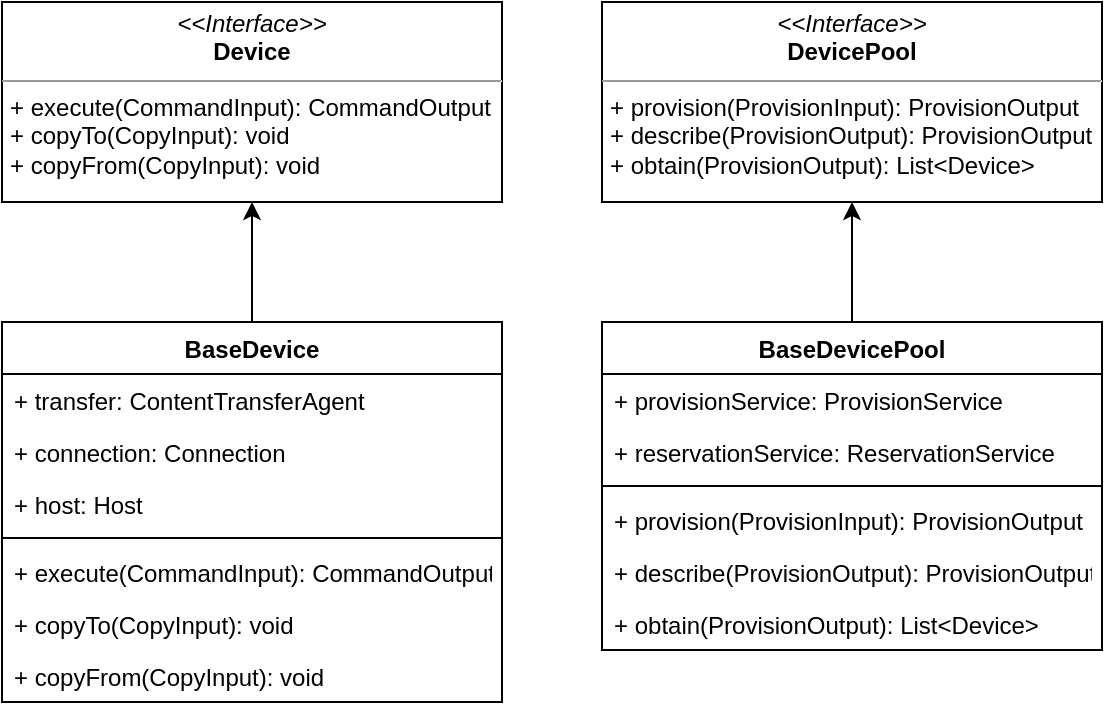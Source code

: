 <mxfile version="16.6.1" type="github" pages="3">
  <diagram id="UcC_YJDdp9o11cx5T-76" name="EntryPoint">
    <mxGraphModel dx="620" dy="577" grid="1" gridSize="10" guides="1" tooltips="1" connect="1" arrows="1" fold="1" page="1" pageScale="1" pageWidth="850" pageHeight="1100" math="0" shadow="0">
      <root>
        <mxCell id="0" />
        <mxCell id="1" parent="0" />
        <mxCell id="rrhjoo96-JsGWzlNcdTE-4" value="&lt;p style=&quot;margin: 0px ; margin-top: 4px ; text-align: center&quot;&gt;&lt;i&gt;&amp;lt;&amp;lt;Interface&amp;gt;&amp;gt;&lt;/i&gt;&lt;br&gt;&lt;b&gt;Device&lt;/b&gt;&lt;/p&gt;&lt;hr size=&quot;1&quot;&gt;&lt;p style=&quot;margin: 0px ; margin-left: 4px&quot;&gt;+ execute(CommandInput): CommandOutput&lt;br&gt;+ copyTo(CopyInput): void&lt;/p&gt;&lt;p style=&quot;margin: 0px ; margin-left: 4px&quot;&gt;+ copyFrom(CopyInput): void&lt;/p&gt;" style="verticalAlign=top;align=left;overflow=fill;fontSize=12;fontFamily=Helvetica;html=1;" vertex="1" parent="1">
          <mxGeometry x="20" y="70" width="250" height="100" as="geometry" />
        </mxCell>
        <mxCell id="rrhjoo96-JsGWzlNcdTE-5" value="&lt;p style=&quot;margin: 0px ; margin-top: 4px ; text-align: center&quot;&gt;&lt;i&gt;&amp;lt;&amp;lt;Interface&amp;gt;&amp;gt;&lt;/i&gt;&lt;br&gt;&lt;b&gt;DevicePool&lt;/b&gt;&lt;/p&gt;&lt;hr size=&quot;1&quot;&gt;&lt;p style=&quot;margin: 0px ; margin-left: 4px&quot;&gt;+ provision(ProvisionInput): ProvisionOutput&lt;br&gt;+ describe(ProvisionOutput): ProvisionOutput&lt;/p&gt;&lt;p style=&quot;margin: 0px ; margin-left: 4px&quot;&gt;+ obtain(ProvisionOutput): List&amp;lt;Device&amp;gt;&lt;/p&gt;" style="verticalAlign=top;align=left;overflow=fill;fontSize=12;fontFamily=Helvetica;html=1;" vertex="1" parent="1">
          <mxGeometry x="320" y="70" width="250" height="100" as="geometry" />
        </mxCell>
        <mxCell id="rrhjoo96-JsGWzlNcdTE-14" style="edgeStyle=orthogonalEdgeStyle;rounded=0;orthogonalLoop=1;jettySize=auto;html=1;entryX=0.5;entryY=1;entryDx=0;entryDy=0;" edge="1" parent="1" source="rrhjoo96-JsGWzlNcdTE-6" target="rrhjoo96-JsGWzlNcdTE-4">
          <mxGeometry relative="1" as="geometry" />
        </mxCell>
        <mxCell id="rrhjoo96-JsGWzlNcdTE-6" value="BaseDevice" style="swimlane;fontStyle=1;align=center;verticalAlign=top;childLayout=stackLayout;horizontal=1;startSize=26;horizontalStack=0;resizeParent=1;resizeParentMax=0;resizeLast=0;collapsible=1;marginBottom=0;" vertex="1" parent="1">
          <mxGeometry x="20" y="230" width="250" height="190" as="geometry" />
        </mxCell>
        <mxCell id="rrhjoo96-JsGWzlNcdTE-7" value="+ transfer: ContentTransferAgent" style="text;strokeColor=none;fillColor=none;align=left;verticalAlign=top;spacingLeft=4;spacingRight=4;overflow=hidden;rotatable=0;points=[[0,0.5],[1,0.5]];portConstraint=eastwest;" vertex="1" parent="rrhjoo96-JsGWzlNcdTE-6">
          <mxGeometry y="26" width="250" height="26" as="geometry" />
        </mxCell>
        <mxCell id="rrhjoo96-JsGWzlNcdTE-12" value="+ connection: Connection" style="text;strokeColor=none;fillColor=none;align=left;verticalAlign=top;spacingLeft=4;spacingRight=4;overflow=hidden;rotatable=0;points=[[0,0.5],[1,0.5]];portConstraint=eastwest;" vertex="1" parent="rrhjoo96-JsGWzlNcdTE-6">
          <mxGeometry y="52" width="250" height="26" as="geometry" />
        </mxCell>
        <mxCell id="rrhjoo96-JsGWzlNcdTE-13" value="+ host: Host" style="text;strokeColor=none;fillColor=none;align=left;verticalAlign=top;spacingLeft=4;spacingRight=4;overflow=hidden;rotatable=0;points=[[0,0.5],[1,0.5]];portConstraint=eastwest;" vertex="1" parent="rrhjoo96-JsGWzlNcdTE-6">
          <mxGeometry y="78" width="250" height="26" as="geometry" />
        </mxCell>
        <mxCell id="rrhjoo96-JsGWzlNcdTE-8" value="" style="line;strokeWidth=1;fillColor=none;align=left;verticalAlign=middle;spacingTop=-1;spacingLeft=3;spacingRight=3;rotatable=0;labelPosition=right;points=[];portConstraint=eastwest;" vertex="1" parent="rrhjoo96-JsGWzlNcdTE-6">
          <mxGeometry y="104" width="250" height="8" as="geometry" />
        </mxCell>
        <mxCell id="rrhjoo96-JsGWzlNcdTE-9" value="+ execute(CommandInput): CommandOutput" style="text;strokeColor=none;fillColor=none;align=left;verticalAlign=top;spacingLeft=4;spacingRight=4;overflow=hidden;rotatable=0;points=[[0,0.5],[1,0.5]];portConstraint=eastwest;" vertex="1" parent="rrhjoo96-JsGWzlNcdTE-6">
          <mxGeometry y="112" width="250" height="26" as="geometry" />
        </mxCell>
        <mxCell id="rrhjoo96-JsGWzlNcdTE-20" value="+ copyTo(CopyInput): void" style="text;strokeColor=none;fillColor=none;align=left;verticalAlign=top;spacingLeft=4;spacingRight=4;overflow=hidden;rotatable=0;points=[[0,0.5],[1,0.5]];portConstraint=eastwest;" vertex="1" parent="rrhjoo96-JsGWzlNcdTE-6">
          <mxGeometry y="138" width="250" height="26" as="geometry" />
        </mxCell>
        <mxCell id="rrhjoo96-JsGWzlNcdTE-21" value="+ copyFrom(CopyInput): void" style="text;strokeColor=none;fillColor=none;align=left;verticalAlign=top;spacingLeft=4;spacingRight=4;overflow=hidden;rotatable=0;points=[[0,0.5],[1,0.5]];portConstraint=eastwest;" vertex="1" parent="rrhjoo96-JsGWzlNcdTE-6">
          <mxGeometry y="164" width="250" height="26" as="geometry" />
        </mxCell>
        <mxCell id="rrhjoo96-JsGWzlNcdTE-19" style="edgeStyle=orthogonalEdgeStyle;rounded=0;orthogonalLoop=1;jettySize=auto;html=1;entryX=0.5;entryY=1;entryDx=0;entryDy=0;" edge="1" parent="1" source="rrhjoo96-JsGWzlNcdTE-15" target="rrhjoo96-JsGWzlNcdTE-5">
          <mxGeometry relative="1" as="geometry" />
        </mxCell>
        <mxCell id="rrhjoo96-JsGWzlNcdTE-15" value="BaseDevicePool" style="swimlane;fontStyle=1;align=center;verticalAlign=top;childLayout=stackLayout;horizontal=1;startSize=26;horizontalStack=0;resizeParent=1;resizeParentMax=0;resizeLast=0;collapsible=1;marginBottom=0;" vertex="1" parent="1">
          <mxGeometry x="320" y="230" width="250" height="164" as="geometry" />
        </mxCell>
        <mxCell id="rrhjoo96-JsGWzlNcdTE-16" value="+ provisionService: ProvisionService" style="text;strokeColor=none;fillColor=none;align=left;verticalAlign=top;spacingLeft=4;spacingRight=4;overflow=hidden;rotatable=0;points=[[0,0.5],[1,0.5]];portConstraint=eastwest;" vertex="1" parent="rrhjoo96-JsGWzlNcdTE-15">
          <mxGeometry y="26" width="250" height="26" as="geometry" />
        </mxCell>
        <mxCell id="rrhjoo96-JsGWzlNcdTE-22" value="+ reservationService: ReservationService" style="text;strokeColor=none;fillColor=none;align=left;verticalAlign=top;spacingLeft=4;spacingRight=4;overflow=hidden;rotatable=0;points=[[0,0.5],[1,0.5]];portConstraint=eastwest;" vertex="1" parent="rrhjoo96-JsGWzlNcdTE-15">
          <mxGeometry y="52" width="250" height="26" as="geometry" />
        </mxCell>
        <mxCell id="rrhjoo96-JsGWzlNcdTE-17" value="" style="line;strokeWidth=1;fillColor=none;align=left;verticalAlign=middle;spacingTop=-1;spacingLeft=3;spacingRight=3;rotatable=0;labelPosition=right;points=[];portConstraint=eastwest;" vertex="1" parent="rrhjoo96-JsGWzlNcdTE-15">
          <mxGeometry y="78" width="250" height="8" as="geometry" />
        </mxCell>
        <mxCell id="rrhjoo96-JsGWzlNcdTE-18" value="+ provision(ProvisionInput): ProvisionOutput" style="text;strokeColor=none;fillColor=none;align=left;verticalAlign=top;spacingLeft=4;spacingRight=4;overflow=hidden;rotatable=0;points=[[0,0.5],[1,0.5]];portConstraint=eastwest;" vertex="1" parent="rrhjoo96-JsGWzlNcdTE-15">
          <mxGeometry y="86" width="250" height="26" as="geometry" />
        </mxCell>
        <mxCell id="rrhjoo96-JsGWzlNcdTE-24" value="+ describe(ProvisionOutput): ProvisionOutput" style="text;strokeColor=none;fillColor=none;align=left;verticalAlign=top;spacingLeft=4;spacingRight=4;overflow=hidden;rotatable=0;points=[[0,0.5],[1,0.5]];portConstraint=eastwest;" vertex="1" parent="rrhjoo96-JsGWzlNcdTE-15">
          <mxGeometry y="112" width="250" height="26" as="geometry" />
        </mxCell>
        <mxCell id="rrhjoo96-JsGWzlNcdTE-25" value="+ obtain(ProvisionOutput): List&lt;Device&gt;" style="text;strokeColor=none;fillColor=none;align=left;verticalAlign=top;spacingLeft=4;spacingRight=4;overflow=hidden;rotatable=0;points=[[0,0.5],[1,0.5]];portConstraint=eastwest;" vertex="1" parent="rrhjoo96-JsGWzlNcdTE-15">
          <mxGeometry y="138" width="250" height="26" as="geometry" />
        </mxCell>
      </root>
    </mxGraphModel>
  </diagram>
  <diagram id="XIbqWh88gPDo00hd2sZA" name="DataPlane">
    <mxGraphModel dx="620" dy="577" grid="1" gridSize="10" guides="1" tooltips="1" connect="1" arrows="1" fold="1" page="1" pageScale="1" pageWidth="850" pageHeight="1100" math="0" shadow="0">
      <root>
        <mxCell id="dPD1ks4sMjKeDszne8tQ-0" />
        <mxCell id="dPD1ks4sMjKeDszne8tQ-1" parent="dPD1ks4sMjKeDszne8tQ-0" />
        <mxCell id="dPD1ks4sMjKeDszne8tQ-2" value="&lt;p style=&quot;margin: 0px ; margin-top: 4px ; text-align: center&quot;&gt;&lt;i&gt;&amp;lt;&amp;lt;Interface&amp;gt;&amp;gt;&lt;/i&gt;&lt;br&gt;&lt;b&gt;Connection&lt;/b&gt;&lt;/p&gt;&lt;hr size=&quot;1&quot;&gt;&lt;p style=&quot;margin: 0px ; margin-left: 4px&quot;&gt;+ execute(CommandInput): CommandOutput&lt;/p&gt;" style="verticalAlign=top;align=left;overflow=fill;fontSize=12;fontFamily=Helvetica;html=1;" vertex="1" parent="dPD1ks4sMjKeDszne8tQ-1">
          <mxGeometry x="58" y="40" width="250" height="80" as="geometry" />
        </mxCell>
        <mxCell id="sEzRVJNkrvIGKIQxohNq-48" style="edgeStyle=orthogonalEdgeStyle;rounded=0;orthogonalLoop=1;jettySize=auto;html=1;exitX=0;exitY=0.75;exitDx=0;exitDy=0;entryX=0;entryY=0.5;entryDx=0;entryDy=0;" edge="1" parent="dPD1ks4sMjKeDszne8tQ-1" source="dPD1ks4sMjKeDszne8tQ-3" target="dPD1ks4sMjKeDszne8tQ-2">
          <mxGeometry relative="1" as="geometry">
            <Array as="points">
              <mxPoint x="14" y="540" />
              <mxPoint x="14" y="80" />
            </Array>
          </mxGeometry>
        </mxCell>
        <mxCell id="dPD1ks4sMjKeDszne8tQ-3" value="&lt;p style=&quot;margin: 0px ; margin-top: 4px ; text-align: center&quot;&gt;&lt;i&gt;&amp;lt;&amp;lt;Interface&amp;gt;&amp;gt;&lt;/i&gt;&lt;br&gt;&lt;b&gt;ConnectionFactory&lt;/b&gt;&lt;/p&gt;&lt;hr size=&quot;1&quot;&gt;&lt;p style=&quot;margin: 0px ; margin-left: 4px&quot;&gt;+ connect(Host): Connection&lt;/p&gt;" style="verticalAlign=top;align=left;overflow=fill;fontSize=12;fontFamily=Helvetica;html=1;" vertex="1" parent="dPD1ks4sMjKeDszne8tQ-1">
          <mxGeometry x="181" y="480" width="160" height="80" as="geometry" />
        </mxCell>
        <mxCell id="sEzRVJNkrvIGKIQxohNq-51" style="edgeStyle=orthogonalEdgeStyle;rounded=0;orthogonalLoop=1;jettySize=auto;html=1;exitX=1;exitY=0.75;exitDx=0;exitDy=0;entryX=1;entryY=0.5;entryDx=0;entryDy=0;" edge="1" parent="dPD1ks4sMjKeDszne8tQ-1" source="sEzRVJNkrvIGKIQxohNq-0" target="sEzRVJNkrvIGKIQxohNq-1">
          <mxGeometry relative="1" as="geometry">
            <Array as="points">
              <mxPoint x="824" y="540" />
              <mxPoint x="824" y="80" />
            </Array>
          </mxGeometry>
        </mxCell>
        <mxCell id="sEzRVJNkrvIGKIQxohNq-0" value="&lt;p style=&quot;margin: 0px ; margin-top: 4px ; text-align: center&quot;&gt;&lt;i&gt;&amp;lt;&amp;lt;Interface&amp;gt;&amp;gt;&lt;/i&gt;&lt;br&gt;&lt;b&gt;ContentTransferAgentFactory&lt;/b&gt;&lt;/p&gt;&lt;hr size=&quot;1&quot;&gt;&lt;p style=&quot;margin: 0px ; margin-left: 4px&quot;&gt;+ connect(String, Connection, Host): ContentTransferAgent&lt;br&gt;&lt;/p&gt;" style="verticalAlign=top;align=left;overflow=fill;fontSize=12;fontFamily=Helvetica;html=1;" vertex="1" parent="dPD1ks4sMjKeDszne8tQ-1">
          <mxGeometry x="387" y="480" width="320" height="80" as="geometry" />
        </mxCell>
        <mxCell id="sEzRVJNkrvIGKIQxohNq-1" value="&lt;p style=&quot;margin: 0px ; margin-top: 4px ; text-align: center&quot;&gt;&lt;i&gt;&amp;lt;&amp;lt;Interface&amp;gt;&amp;gt;&lt;/i&gt;&lt;br&gt;&lt;b&gt;ContentTransferAgent&lt;/b&gt;&lt;/p&gt;&lt;hr size=&quot;1&quot;&gt;&lt;p style=&quot;margin: 0px ; margin-left: 4px&quot;&gt;+ send(CopyInput): void&lt;/p&gt;&lt;p style=&quot;margin: 0px ; margin-left: 4px&quot;&gt;+ receive(CopyInput): void&lt;/p&gt;" style="verticalAlign=top;align=left;overflow=fill;fontSize=12;fontFamily=Helvetica;html=1;" vertex="1" parent="dPD1ks4sMjKeDszne8tQ-1">
          <mxGeometry x="484" y="40" width="190" height="80" as="geometry" />
        </mxCell>
        <mxCell id="sEzRVJNkrvIGKIQxohNq-9" style="edgeStyle=orthogonalEdgeStyle;rounded=0;orthogonalLoop=1;jettySize=auto;html=1;exitX=0.75;exitY=0;exitDx=0;exitDy=0;entryX=0.25;entryY=1;entryDx=0;entryDy=0;" edge="1" parent="dPD1ks4sMjKeDszne8tQ-1" source="sEzRVJNkrvIGKIQxohNq-3" target="sEzRVJNkrvIGKIQxohNq-0">
          <mxGeometry relative="1" as="geometry" />
        </mxCell>
        <mxCell id="sEzRVJNkrvIGKIQxohNq-10" style="edgeStyle=orthogonalEdgeStyle;rounded=0;orthogonalLoop=1;jettySize=auto;html=1;exitX=0.25;exitY=0;exitDx=0;exitDy=0;entryX=0.75;entryY=1;entryDx=0;entryDy=0;" edge="1" parent="dPD1ks4sMjKeDszne8tQ-1" source="sEzRVJNkrvIGKIQxohNq-3" target="dPD1ks4sMjKeDszne8tQ-3">
          <mxGeometry relative="1" as="geometry" />
        </mxCell>
        <mxCell id="sEzRVJNkrvIGKIQxohNq-3" value="ConnectionFactorySSH" style="swimlane;fontStyle=1;align=center;verticalAlign=top;childLayout=stackLayout;horizontal=1;startSize=26;horizontalStack=0;resizeParent=1;resizeParentMax=0;resizeLast=0;collapsible=1;marginBottom=0;" vertex="1" parent="dPD1ks4sMjKeDszne8tQ-1">
          <mxGeometry x="219" y="770" width="330" height="112" as="geometry" />
        </mxCell>
        <mxCell id="sEzRVJNkrvIGKIQxohNq-4" value="+ client: SshClient" style="text;strokeColor=none;fillColor=none;align=left;verticalAlign=top;spacingLeft=4;spacingRight=4;overflow=hidden;rotatable=0;points=[[0,0.5],[1,0.5]];portConstraint=eastwest;" vertex="1" parent="sEzRVJNkrvIGKIQxohNq-3">
          <mxGeometry y="26" width="330" height="26" as="geometry" />
        </mxCell>
        <mxCell id="sEzRVJNkrvIGKIQxohNq-5" value="" style="line;strokeWidth=1;fillColor=none;align=left;verticalAlign=middle;spacingTop=-1;spacingLeft=3;spacingRight=3;rotatable=0;labelPosition=right;points=[];portConstraint=eastwest;" vertex="1" parent="sEzRVJNkrvIGKIQxohNq-3">
          <mxGeometry y="52" width="330" height="8" as="geometry" />
        </mxCell>
        <mxCell id="sEzRVJNkrvIGKIQxohNq-6" value="+ connect(Host): Connection" style="text;strokeColor=none;fillColor=none;align=left;verticalAlign=top;spacingLeft=4;spacingRight=4;overflow=hidden;rotatable=0;points=[[0,0.5],[1,0.5]];portConstraint=eastwest;" vertex="1" parent="sEzRVJNkrvIGKIQxohNq-3">
          <mxGeometry y="60" width="330" height="26" as="geometry" />
        </mxCell>
        <mxCell id="sEzRVJNkrvIGKIQxohNq-7" value="+ connect(String, Connection, Host): ContentTransferAgent" style="text;strokeColor=none;fillColor=none;align=left;verticalAlign=top;spacingLeft=4;spacingRight=4;overflow=hidden;rotatable=0;points=[[0,0.5],[1,0.5]];portConstraint=eastwest;" vertex="1" parent="sEzRVJNkrvIGKIQxohNq-3">
          <mxGeometry y="86" width="330" height="26" as="geometry" />
        </mxCell>
        <mxCell id="sEzRVJNkrvIGKIQxohNq-15" style="edgeStyle=orthogonalEdgeStyle;rounded=0;orthogonalLoop=1;jettySize=auto;html=1;exitX=0.75;exitY=0;exitDx=0;exitDy=0;entryX=0.25;entryY=1;entryDx=0;entryDy=0;" edge="1" parent="dPD1ks4sMjKeDszne8tQ-1" source="sEzRVJNkrvIGKIQxohNq-11" target="dPD1ks4sMjKeDszne8tQ-3">
          <mxGeometry relative="1" as="geometry" />
        </mxCell>
        <mxCell id="sEzRVJNkrvIGKIQxohNq-11" value="ConnectionFactorySSM" style="swimlane;fontStyle=1;align=center;verticalAlign=top;childLayout=stackLayout;horizontal=1;startSize=26;horizontalStack=0;resizeParent=1;resizeParentMax=0;resizeLast=0;collapsible=1;marginBottom=0;" vertex="1" parent="dPD1ks4sMjKeDszne8tQ-1">
          <mxGeometry x="58" y="640" width="200" height="86" as="geometry" />
        </mxCell>
        <mxCell id="sEzRVJNkrvIGKIQxohNq-12" value="+ ssm: SsmClient" style="text;strokeColor=none;fillColor=none;align=left;verticalAlign=top;spacingLeft=4;spacingRight=4;overflow=hidden;rotatable=0;points=[[0,0.5],[1,0.5]];portConstraint=eastwest;" vertex="1" parent="sEzRVJNkrvIGKIQxohNq-11">
          <mxGeometry y="26" width="200" height="26" as="geometry" />
        </mxCell>
        <mxCell id="sEzRVJNkrvIGKIQxohNq-13" value="" style="line;strokeWidth=1;fillColor=none;align=left;verticalAlign=middle;spacingTop=-1;spacingLeft=3;spacingRight=3;rotatable=0;labelPosition=right;points=[];portConstraint=eastwest;" vertex="1" parent="sEzRVJNkrvIGKIQxohNq-11">
          <mxGeometry y="52" width="200" height="8" as="geometry" />
        </mxCell>
        <mxCell id="sEzRVJNkrvIGKIQxohNq-14" value="+ connect(Host): Connection" style="text;strokeColor=none;fillColor=none;align=left;verticalAlign=top;spacingLeft=4;spacingRight=4;overflow=hidden;rotatable=0;points=[[0,0.5],[1,0.5]];portConstraint=eastwest;" vertex="1" parent="sEzRVJNkrvIGKIQxohNq-11">
          <mxGeometry y="60" width="200" height="26" as="geometry" />
        </mxCell>
        <mxCell id="sEzRVJNkrvIGKIQxohNq-20" style="edgeStyle=orthogonalEdgeStyle;rounded=0;orthogonalLoop=1;jettySize=auto;html=1;exitX=0.5;exitY=0;exitDx=0;exitDy=0;entryX=0.75;entryY=1;entryDx=0;entryDy=0;" edge="1" parent="dPD1ks4sMjKeDszne8tQ-1" source="sEzRVJNkrvIGKIQxohNq-16" target="sEzRVJNkrvIGKIQxohNq-0">
          <mxGeometry relative="1" as="geometry" />
        </mxCell>
        <mxCell id="sEzRVJNkrvIGKIQxohNq-16" value="ConentTransferAgentFactoryS3" style="swimlane;fontStyle=1;align=center;verticalAlign=top;childLayout=stackLayout;horizontal=1;startSize=26;horizontalStack=0;resizeParent=1;resizeParentMax=0;resizeLast=0;collapsible=1;marginBottom=0;" vertex="1" parent="dPD1ks4sMjKeDszne8tQ-1">
          <mxGeometry x="506" y="641" width="330" height="112" as="geometry" />
        </mxCell>
        <mxCell id="sEzRVJNkrvIGKIQxohNq-17" value="+ bucketName: String" style="text;strokeColor=none;fillColor=none;align=left;verticalAlign=top;spacingLeft=4;spacingRight=4;overflow=hidden;rotatable=0;points=[[0,0.5],[1,0.5]];portConstraint=eastwest;" vertex="1" parent="sEzRVJNkrvIGKIQxohNq-16">
          <mxGeometry y="26" width="330" height="26" as="geometry" />
        </mxCell>
        <mxCell id="sEzRVJNkrvIGKIQxohNq-21" value="+ s3: S3Client" style="text;strokeColor=none;fillColor=none;align=left;verticalAlign=top;spacingLeft=4;spacingRight=4;overflow=hidden;rotatable=0;points=[[0,0.5],[1,0.5]];portConstraint=eastwest;" vertex="1" parent="sEzRVJNkrvIGKIQxohNq-16">
          <mxGeometry y="52" width="330" height="26" as="geometry" />
        </mxCell>
        <mxCell id="sEzRVJNkrvIGKIQxohNq-18" value="" style="line;strokeWidth=1;fillColor=none;align=left;verticalAlign=middle;spacingTop=-1;spacingLeft=3;spacingRight=3;rotatable=0;labelPosition=right;points=[];portConstraint=eastwest;" vertex="1" parent="sEzRVJNkrvIGKIQxohNq-16">
          <mxGeometry y="78" width="330" height="8" as="geometry" />
        </mxCell>
        <mxCell id="sEzRVJNkrvIGKIQxohNq-19" value="+ connect(String, Connection, Host): ContentTransferAgent" style="text;strokeColor=none;fillColor=none;align=left;verticalAlign=top;spacingLeft=4;spacingRight=4;overflow=hidden;rotatable=0;points=[[0,0.5],[1,0.5]];portConstraint=eastwest;" vertex="1" parent="sEzRVJNkrvIGKIQxohNq-16">
          <mxGeometry y="86" width="330" height="26" as="geometry" />
        </mxCell>
        <mxCell id="sEzRVJNkrvIGKIQxohNq-43" style="edgeStyle=orthogonalEdgeStyle;rounded=0;orthogonalLoop=1;jettySize=auto;html=1;exitX=0.5;exitY=0;exitDx=0;exitDy=0;entryX=0.75;entryY=1;entryDx=0;entryDy=0;" edge="1" parent="dPD1ks4sMjKeDszne8tQ-1" source="sEzRVJNkrvIGKIQxohNq-22" target="dPD1ks4sMjKeDszne8tQ-2">
          <mxGeometry relative="1" as="geometry">
            <Array as="points">
              <mxPoint x="334" y="310" />
              <mxPoint x="334" y="170" />
              <mxPoint x="246" y="170" />
            </Array>
          </mxGeometry>
        </mxCell>
        <mxCell id="sEzRVJNkrvIGKIQxohNq-22" value="ConnectionSSH" style="swimlane;fontStyle=1;align=center;verticalAlign=top;childLayout=stackLayout;horizontal=1;startSize=26;horizontalStack=0;resizeParent=1;resizeParentMax=0;resizeLast=0;collapsible=1;marginBottom=0;" vertex="1" parent="dPD1ks4sMjKeDszne8tQ-1">
          <mxGeometry x="214" y="310" width="250" height="86" as="geometry" />
        </mxCell>
        <mxCell id="sEzRVJNkrvIGKIQxohNq-23" value="+ client: SshClient" style="text;strokeColor=none;fillColor=none;align=left;verticalAlign=top;spacingLeft=4;spacingRight=4;overflow=hidden;rotatable=0;points=[[0,0.5],[1,0.5]];portConstraint=eastwest;" vertex="1" parent="sEzRVJNkrvIGKIQxohNq-22">
          <mxGeometry y="26" width="250" height="26" as="geometry" />
        </mxCell>
        <mxCell id="sEzRVJNkrvIGKIQxohNq-24" value="" style="line;strokeWidth=1;fillColor=none;align=left;verticalAlign=middle;spacingTop=-1;spacingLeft=3;spacingRight=3;rotatable=0;labelPosition=right;points=[];portConstraint=eastwest;" vertex="1" parent="sEzRVJNkrvIGKIQxohNq-22">
          <mxGeometry y="52" width="250" height="8" as="geometry" />
        </mxCell>
        <mxCell id="sEzRVJNkrvIGKIQxohNq-25" value="+ execute(CommandInput): CommandOutput" style="text;strokeColor=none;fillColor=none;align=left;verticalAlign=top;spacingLeft=4;spacingRight=4;overflow=hidden;rotatable=0;points=[[0,0.5],[1,0.5]];portConstraint=eastwest;" vertex="1" parent="sEzRVJNkrvIGKIQxohNq-22">
          <mxGeometry y="60" width="250" height="26" as="geometry" />
        </mxCell>
        <mxCell id="sEzRVJNkrvIGKIQxohNq-42" style="edgeStyle=orthogonalEdgeStyle;rounded=0;orthogonalLoop=1;jettySize=auto;html=1;exitX=0.25;exitY=0;exitDx=0;exitDy=0;entryX=0.25;entryY=1;entryDx=0;entryDy=0;" edge="1" parent="dPD1ks4sMjKeDszne8tQ-1" source="sEzRVJNkrvIGKIQxohNq-26" target="dPD1ks4sMjKeDszne8tQ-2">
          <mxGeometry relative="1" as="geometry" />
        </mxCell>
        <mxCell id="sEzRVJNkrvIGKIQxohNq-26" value="ConnectionSSM" style="swimlane;fontStyle=1;align=center;verticalAlign=top;childLayout=stackLayout;horizontal=1;startSize=26;horizontalStack=0;resizeParent=1;resizeParentMax=0;resizeLast=0;collapsible=1;marginBottom=0;" vertex="1" parent="dPD1ks4sMjKeDszne8tQ-1">
          <mxGeometry x="33" y="200" width="250" height="86" as="geometry" />
        </mxCell>
        <mxCell id="sEzRVJNkrvIGKIQxohNq-27" value="+ ssm: SsmClient" style="text;strokeColor=none;fillColor=none;align=left;verticalAlign=top;spacingLeft=4;spacingRight=4;overflow=hidden;rotatable=0;points=[[0,0.5],[1,0.5]];portConstraint=eastwest;" vertex="1" parent="sEzRVJNkrvIGKIQxohNq-26">
          <mxGeometry y="26" width="250" height="26" as="geometry" />
        </mxCell>
        <mxCell id="sEzRVJNkrvIGKIQxohNq-28" value="" style="line;strokeWidth=1;fillColor=none;align=left;verticalAlign=middle;spacingTop=-1;spacingLeft=3;spacingRight=3;rotatable=0;labelPosition=right;points=[];portConstraint=eastwest;" vertex="1" parent="sEzRVJNkrvIGKIQxohNq-26">
          <mxGeometry y="52" width="250" height="8" as="geometry" />
        </mxCell>
        <mxCell id="sEzRVJNkrvIGKIQxohNq-29" value="+ execute(CommandInput): CommandOutput" style="text;strokeColor=none;fillColor=none;align=left;verticalAlign=top;spacingLeft=4;spacingRight=4;overflow=hidden;rotatable=0;points=[[0,0.5],[1,0.5]];portConstraint=eastwest;" vertex="1" parent="sEzRVJNkrvIGKIQxohNq-26">
          <mxGeometry y="60" width="250" height="26" as="geometry" />
        </mxCell>
        <mxCell id="sEzRVJNkrvIGKIQxohNq-45" style="edgeStyle=orthogonalEdgeStyle;rounded=0;orthogonalLoop=1;jettySize=auto;html=1;exitX=0.5;exitY=0;exitDx=0;exitDy=0;entryX=0.75;entryY=1;entryDx=0;entryDy=0;" edge="1" parent="dPD1ks4sMjKeDszne8tQ-1" source="sEzRVJNkrvIGKIQxohNq-30" target="sEzRVJNkrvIGKIQxohNq-1">
          <mxGeometry relative="1" as="geometry" />
        </mxCell>
        <mxCell id="sEzRVJNkrvIGKIQxohNq-30" value="ContentTransferAgentS3" style="swimlane;fontStyle=1;align=center;verticalAlign=top;childLayout=stackLayout;horizontal=1;startSize=26;horizontalStack=0;resizeParent=1;resizeParentMax=0;resizeLast=0;collapsible=1;marginBottom=0;" vertex="1" parent="dPD1ks4sMjKeDszne8tQ-1">
          <mxGeometry x="584" y="310" width="215" height="112" as="geometry" />
        </mxCell>
        <mxCell id="sEzRVJNkrvIGKIQxohNq-31" value="+ s3: S3Client" style="text;strokeColor=none;fillColor=none;align=left;verticalAlign=top;spacingLeft=4;spacingRight=4;overflow=hidden;rotatable=0;points=[[0,0.5],[1,0.5]];portConstraint=eastwest;" vertex="1" parent="sEzRVJNkrvIGKIQxohNq-30">
          <mxGeometry y="26" width="215" height="26" as="geometry" />
        </mxCell>
        <mxCell id="sEzRVJNkrvIGKIQxohNq-32" value="" style="line;strokeWidth=1;fillColor=none;align=left;verticalAlign=middle;spacingTop=-1;spacingLeft=3;spacingRight=3;rotatable=0;labelPosition=right;points=[];portConstraint=eastwest;" vertex="1" parent="sEzRVJNkrvIGKIQxohNq-30">
          <mxGeometry y="52" width="215" height="8" as="geometry" />
        </mxCell>
        <mxCell id="sEzRVJNkrvIGKIQxohNq-33" value="+ send(CopyInput): void" style="text;strokeColor=none;fillColor=none;align=left;verticalAlign=top;spacingLeft=4;spacingRight=4;overflow=hidden;rotatable=0;points=[[0,0.5],[1,0.5]];portConstraint=eastwest;" vertex="1" parent="sEzRVJNkrvIGKIQxohNq-30">
          <mxGeometry y="60" width="215" height="26" as="geometry" />
        </mxCell>
        <mxCell id="sEzRVJNkrvIGKIQxohNq-47" value="+ receive(CopyInput): void" style="text;strokeColor=none;fillColor=none;align=left;verticalAlign=top;spacingLeft=4;spacingRight=4;overflow=hidden;rotatable=0;points=[[0,0.5],[1,0.5]];portConstraint=eastwest;" vertex="1" parent="sEzRVJNkrvIGKIQxohNq-30">
          <mxGeometry y="86" width="215" height="26" as="geometry" />
        </mxCell>
        <mxCell id="sEzRVJNkrvIGKIQxohNq-44" style="edgeStyle=orthogonalEdgeStyle;rounded=0;orthogonalLoop=1;jettySize=auto;html=1;exitX=0.5;exitY=0;exitDx=0;exitDy=0;entryX=0.25;entryY=1;entryDx=0;entryDy=0;" edge="1" parent="dPD1ks4sMjKeDszne8tQ-1" source="sEzRVJNkrvIGKIQxohNq-35" target="sEzRVJNkrvIGKIQxohNq-1">
          <mxGeometry relative="1" as="geometry" />
        </mxCell>
        <mxCell id="sEzRVJNkrvIGKIQxohNq-35" value="ConnectionSCP" style="swimlane;fontStyle=1;align=center;verticalAlign=top;childLayout=stackLayout;horizontal=1;startSize=26;horizontalStack=0;resizeParent=1;resizeParentMax=0;resizeLast=0;collapsible=1;marginBottom=0;" vertex="1" parent="dPD1ks4sMjKeDszne8tQ-1">
          <mxGeometry x="404" y="174" width="160" height="112" as="geometry" />
        </mxCell>
        <mxCell id="sEzRVJNkrvIGKIQxohNq-36" value="+ client: ScpClient" style="text;strokeColor=none;fillColor=none;align=left;verticalAlign=top;spacingLeft=4;spacingRight=4;overflow=hidden;rotatable=0;points=[[0,0.5],[1,0.5]];portConstraint=eastwest;" vertex="1" parent="sEzRVJNkrvIGKIQxohNq-35">
          <mxGeometry y="26" width="160" height="26" as="geometry" />
        </mxCell>
        <mxCell id="sEzRVJNkrvIGKIQxohNq-37" value="" style="line;strokeWidth=1;fillColor=none;align=left;verticalAlign=middle;spacingTop=-1;spacingLeft=3;spacingRight=3;rotatable=0;labelPosition=right;points=[];portConstraint=eastwest;" vertex="1" parent="sEzRVJNkrvIGKIQxohNq-35">
          <mxGeometry y="52" width="160" height="8" as="geometry" />
        </mxCell>
        <mxCell id="sEzRVJNkrvIGKIQxohNq-46" value="+ send(CopyInput): void" style="text;strokeColor=none;fillColor=none;align=left;verticalAlign=top;spacingLeft=4;spacingRight=4;overflow=hidden;rotatable=0;points=[[0,0.5],[1,0.5]];portConstraint=eastwest;" vertex="1" parent="sEzRVJNkrvIGKIQxohNq-35">
          <mxGeometry y="60" width="160" height="26" as="geometry" />
        </mxCell>
        <mxCell id="sEzRVJNkrvIGKIQxohNq-38" value="+ receive(CopyInput): void" style="text;strokeColor=none;fillColor=none;align=left;verticalAlign=top;spacingLeft=4;spacingRight=4;overflow=hidden;rotatable=0;points=[[0,0.5],[1,0.5]];portConstraint=eastwest;" vertex="1" parent="sEzRVJNkrvIGKIQxohNq-35">
          <mxGeometry y="86" width="160" height="26" as="geometry" />
        </mxCell>
      </root>
    </mxGraphModel>
  </diagram>
  <diagram id="w5IYaw1t45G6tZP7CMsR" name="DeviceLab">
    <mxGraphModel dx="702" dy="593" grid="1" gridSize="10" guides="1" tooltips="1" connect="1" arrows="1" fold="1" page="1" pageScale="1" pageWidth="850" pageHeight="1100" math="0" shadow="0">
      <root>
        <mxCell id="hUMpjs06WpmDQIHjKYss-0" />
        <mxCell id="hUMpjs06WpmDQIHjKYss-1" parent="hUMpjs06WpmDQIHjKYss-0" />
        <mxCell id="hUMpjs06WpmDQIHjKYss-4" value="Customer Account" style="points=[[0,0],[0.25,0],[0.5,0],[0.75,0],[1,0],[1,0.25],[1,0.5],[1,0.75],[1,1],[0.75,1],[0.5,1],[0.25,1],[0,1],[0,0.75],[0,0.5],[0,0.25]];outlineConnect=0;gradientColor=none;html=1;whiteSpace=wrap;fontSize=12;fontStyle=0;container=1;pointerEvents=0;collapsible=0;recursiveResize=0;shape=mxgraph.aws4.group;grIcon=mxgraph.aws4.group_aws_cloud;strokeColor=#232F3E;fillColor=none;verticalAlign=top;align=left;spacingLeft=30;fontColor=#232F3E;dashed=0;" vertex="1" parent="hUMpjs06WpmDQIHjKYss-1">
          <mxGeometry x="40" y="40" width="520" height="1000" as="geometry" />
        </mxCell>
        <mxCell id="hUMpjs06WpmDQIHjKYss-2" value="AWS Region" style="points=[[0,0],[0.25,0],[0.5,0],[0.75,0],[1,0],[1,0.25],[1,0.5],[1,0.75],[1,1],[0.75,1],[0.5,1],[0.25,1],[0,1],[0,0.75],[0,0.5],[0,0.25]];outlineConnect=0;gradientColor=none;html=1;whiteSpace=wrap;fontSize=12;fontStyle=0;container=1;pointerEvents=0;collapsible=0;recursiveResize=0;shape=mxgraph.aws4.group;grIcon=mxgraph.aws4.group_region;strokeColor=#147EBA;fillColor=none;verticalAlign=top;align=left;spacingLeft=30;fontColor=#147EBA;dashed=1;" vertex="1" parent="hUMpjs06WpmDQIHjKYss-4">
          <mxGeometry x="40" y="40" width="440" height="920" as="geometry" />
        </mxCell>
        <mxCell id="hUMpjs06WpmDQIHjKYss-10" style="edgeStyle=orthogonalEdgeStyle;rounded=0;orthogonalLoop=1;jettySize=auto;html=1;" edge="1" parent="hUMpjs06WpmDQIHjKYss-2" source="hUMpjs06WpmDQIHjKYss-6" target="hUMpjs06WpmDQIHjKYss-7">
          <mxGeometry relative="1" as="geometry" />
        </mxCell>
        <mxCell id="hUMpjs06WpmDQIHjKYss-6" value="DeviceLab" style="sketch=0;outlineConnect=0;fontColor=#232F3E;gradientColor=none;fillColor=#B0084D;strokeColor=none;dashed=0;verticalLabelPosition=bottom;verticalAlign=top;align=center;html=1;fontSize=12;fontStyle=0;aspect=fixed;pointerEvents=1;shape=mxgraph.aws4.endpoint;" vertex="1" parent="hUMpjs06WpmDQIHjKYss-2">
          <mxGeometry x="196" y="190" width="60" height="60" as="geometry" />
        </mxCell>
        <mxCell id="hUMpjs06WpmDQIHjKYss-11" style="edgeStyle=orthogonalEdgeStyle;rounded=0;orthogonalLoop=1;jettySize=auto;html=1;" edge="1" parent="hUMpjs06WpmDQIHjKYss-2" source="hUMpjs06WpmDQIHjKYss-7" target="hUMpjs06WpmDQIHjKYss-8">
          <mxGeometry relative="1" as="geometry" />
        </mxCell>
        <mxCell id="hUMpjs06WpmDQIHjKYss-7" value="DeviceLabAPIFunction" style="sketch=0;outlineConnect=0;fontColor=#232F3E;gradientColor=none;fillColor=#D45B07;strokeColor=none;dashed=0;verticalLabelPosition=bottom;verticalAlign=top;align=center;html=1;fontSize=12;fontStyle=0;aspect=fixed;pointerEvents=1;shape=mxgraph.aws4.lambda_function;" vertex="1" parent="hUMpjs06WpmDQIHjKYss-2">
          <mxGeometry x="56" y="196" width="48" height="48" as="geometry" />
        </mxCell>
        <mxCell id="hUMpjs06WpmDQIHjKYss-13" style="edgeStyle=orthogonalEdgeStyle;rounded=0;orthogonalLoop=1;jettySize=auto;html=1;" edge="1" parent="hUMpjs06WpmDQIHjKYss-2" source="hUMpjs06WpmDQIHjKYss-8" target="hUMpjs06WpmDQIHjKYss-12">
          <mxGeometry relative="1" as="geometry" />
        </mxCell>
        <mxCell id="hUMpjs06WpmDQIHjKYss-8" value="DeviceLabData" style="sketch=0;outlineConnect=0;fontColor=#232F3E;gradientColor=none;fillColor=#2E27AD;strokeColor=none;dashed=0;verticalLabelPosition=bottom;verticalAlign=top;align=center;html=1;fontSize=12;fontStyle=0;aspect=fixed;pointerEvents=1;shape=mxgraph.aws4.table;" vertex="1" parent="hUMpjs06WpmDQIHjKYss-2">
          <mxGeometry x="50" y="60" width="60" height="60" as="geometry" />
        </mxCell>
        <mxCell id="hUMpjs06WpmDQIHjKYss-15" value="" style="edgeStyle=orthogonalEdgeStyle;rounded=0;orthogonalLoop=1;jettySize=auto;html=1;" edge="1" parent="hUMpjs06WpmDQIHjKYss-2" source="hUMpjs06WpmDQIHjKYss-12" target="hUMpjs06WpmDQIHjKYss-14">
          <mxGeometry relative="1" as="geometry" />
        </mxCell>
        <mxCell id="hUMpjs06WpmDQIHjKYss-12" value="" style="sketch=0;outlineConnect=0;fontColor=#232F3E;gradientColor=none;fillColor=#2E27AD;strokeColor=none;dashed=0;verticalLabelPosition=bottom;verticalAlign=top;align=center;html=1;fontSize=12;fontStyle=0;aspect=fixed;pointerEvents=1;shape=mxgraph.aws4.dynamodb_stream;" vertex="1" parent="hUMpjs06WpmDQIHjKYss-2">
          <mxGeometry x="186" y="60" width="60" height="60" as="geometry" />
        </mxCell>
        <mxCell id="hUMpjs06WpmDQIHjKYss-16" style="edgeStyle=orthogonalEdgeStyle;rounded=0;orthogonalLoop=1;jettySize=auto;html=1;entryX=0.5;entryY=0;entryDx=0;entryDy=0;" edge="1" parent="hUMpjs06WpmDQIHjKYss-2" source="hUMpjs06WpmDQIHjKYss-14" target="hUMpjs06WpmDQIHjKYss-18">
          <mxGeometry relative="1" as="geometry">
            <mxPoint x="344" y="192" as="targetPoint" />
            <Array as="points">
              <mxPoint x="344" y="290" />
              <mxPoint x="220" y="290" />
            </Array>
          </mxGeometry>
        </mxCell>
        <mxCell id="hUMpjs06WpmDQIHjKYss-14" value="DeviceLabEventFunction" style="sketch=0;outlineConnect=0;fontColor=#232F3E;gradientColor=none;fillColor=#D45B07;strokeColor=none;dashed=0;verticalLabelPosition=bottom;verticalAlign=top;align=center;html=1;fontSize=12;fontStyle=0;aspect=fixed;pointerEvents=1;shape=mxgraph.aws4.lambda_function;" vertex="1" parent="hUMpjs06WpmDQIHjKYss-2">
          <mxGeometry x="320" y="66" width="48" height="48" as="geometry" />
        </mxCell>
        <mxCell id="hUMpjs06WpmDQIHjKYss-18" value="ProvisionWorkflow" style="points=[[0,0],[0.25,0],[0.5,0],[0.75,0],[1,0],[1,0.25],[1,0.5],[1,0.75],[1,1],[0.75,1],[0.5,1],[0.25,1],[0,1],[0,0.75],[0,0.5],[0,0.25]];outlineConnect=0;gradientColor=none;html=1;whiteSpace=wrap;fontSize=12;fontStyle=0;container=1;pointerEvents=0;collapsible=0;recursiveResize=0;shape=mxgraph.aws4.group;grIcon=mxgraph.aws4.group_aws_step_functions_workflow;strokeColor=#CD2264;fillColor=none;verticalAlign=top;align=left;spacingLeft=30;fontColor=#CD2264;dashed=0;" vertex="1" parent="hUMpjs06WpmDQIHjKYss-2">
          <mxGeometry x="40" y="320" width="360" height="570" as="geometry" />
        </mxCell>
        <mxCell id="hUMpjs06WpmDQIHjKYss-22" style="edgeStyle=orthogonalEdgeStyle;rounded=0;orthogonalLoop=1;jettySize=auto;html=1;exitX=0.5;exitY=1;exitDx=0;exitDy=0;entryX=0.5;entryY=0;entryDx=0;entryDy=0;" edge="1" parent="hUMpjs06WpmDQIHjKYss-18" source="hUMpjs06WpmDQIHjKYss-20" target="hUMpjs06WpmDQIHjKYss-21">
          <mxGeometry relative="1" as="geometry" />
        </mxCell>
        <mxCell id="hUMpjs06WpmDQIHjKYss-20" value="Start" style="ellipse;whiteSpace=wrap;html=1;fillColor=#ffe6cc;strokeColor=#d79b00;" vertex="1" parent="hUMpjs06WpmDQIHjKYss-18">
          <mxGeometry x="155" y="10" width="50" height="50" as="geometry" />
        </mxCell>
        <mxCell id="hUMpjs06WpmDQIHjKYss-28" style="edgeStyle=orthogonalEdgeStyle;rounded=0;orthogonalLoop=1;jettySize=auto;html=1;exitX=0.5;exitY=1;exitDx=0;exitDy=0;entryX=0.5;entryY=0;entryDx=0;entryDy=0;" edge="1" parent="hUMpjs06WpmDQIHjKYss-18" source="hUMpjs06WpmDQIHjKYss-21" target="hUMpjs06WpmDQIHjKYss-23">
          <mxGeometry relative="1" as="geometry" />
        </mxCell>
        <mxCell id="hUMpjs06WpmDQIHjKYss-21" value="StartProvision" style="rounded=1;whiteSpace=wrap;html=1;" vertex="1" parent="hUMpjs06WpmDQIHjKYss-18">
          <mxGeometry x="130" y="90" width="100" height="40" as="geometry" />
        </mxCell>
        <mxCell id="hUMpjs06WpmDQIHjKYss-29" style="edgeStyle=orthogonalEdgeStyle;rounded=0;orthogonalLoop=1;jettySize=auto;html=1;exitX=1;exitY=0.5;exitDx=0;exitDy=0;entryX=0.5;entryY=0;entryDx=0;entryDy=0;" edge="1" parent="hUMpjs06WpmDQIHjKYss-18" source="hUMpjs06WpmDQIHjKYss-23" target="hUMpjs06WpmDQIHjKYss-24">
          <mxGeometry relative="1" as="geometry" />
        </mxCell>
        <mxCell id="hUMpjs06WpmDQIHjKYss-30" style="edgeStyle=orthogonalEdgeStyle;rounded=0;orthogonalLoop=1;jettySize=auto;html=1;exitX=0;exitY=0.5;exitDx=0;exitDy=0;entryX=0.5;entryY=0;entryDx=0;entryDy=0;" edge="1" parent="hUMpjs06WpmDQIHjKYss-18" source="hUMpjs06WpmDQIHjKYss-23" target="hUMpjs06WpmDQIHjKYss-25">
          <mxGeometry relative="1" as="geometry" />
        </mxCell>
        <mxCell id="hUMpjs06WpmDQIHjKYss-23" value="Is Managed?" style="rhombus;whiteSpace=wrap;html=1;" vertex="1" parent="hUMpjs06WpmDQIHjKYss-18">
          <mxGeometry x="135" y="170" width="90" height="80" as="geometry" />
        </mxCell>
        <mxCell id="hUMpjs06WpmDQIHjKYss-32" style="edgeStyle=orthogonalEdgeStyle;rounded=0;orthogonalLoop=1;jettySize=auto;html=1;exitX=1;exitY=0.5;exitDx=0;exitDy=0;entryX=0.5;entryY=0;entryDx=0;entryDy=0;" edge="1" parent="hUMpjs06WpmDQIHjKYss-18" source="hUMpjs06WpmDQIHjKYss-25" target="hUMpjs06WpmDQIHjKYss-26">
          <mxGeometry relative="1" as="geometry" />
        </mxCell>
        <mxCell id="hUMpjs06WpmDQIHjKYss-25" value="ObtainDevice" style="rounded=1;whiteSpace=wrap;html=1;" vertex="1" parent="hUMpjs06WpmDQIHjKYss-18">
          <mxGeometry x="22" y="265" width="120" height="40" as="geometry" />
        </mxCell>
        <mxCell id="hUMpjs06WpmDQIHjKYss-38" style="edgeStyle=orthogonalEdgeStyle;rounded=0;orthogonalLoop=1;jettySize=auto;html=1;exitX=0;exitY=0.5;exitDx=0;exitDy=0;entryX=0.5;entryY=0;entryDx=0;entryDy=0;" edge="1" parent="hUMpjs06WpmDQIHjKYss-18" source="hUMpjs06WpmDQIHjKYss-24" target="hUMpjs06WpmDQIHjKYss-26">
          <mxGeometry relative="1" as="geometry" />
        </mxCell>
        <mxCell id="hUMpjs06WpmDQIHjKYss-24" value="CreateReservation" style="rounded=1;whiteSpace=wrap;html=1;" vertex="1" parent="hUMpjs06WpmDQIHjKYss-18">
          <mxGeometry x="220" y="265" width="120" height="40" as="geometry" />
        </mxCell>
        <mxCell id="hUMpjs06WpmDQIHjKYss-35" style="edgeStyle=orthogonalEdgeStyle;rounded=0;orthogonalLoop=1;jettySize=auto;html=1;exitX=0.5;exitY=1;exitDx=0;exitDy=0;entryX=0.5;entryY=0;entryDx=0;entryDy=0;" edge="1" parent="hUMpjs06WpmDQIHjKYss-18" source="hUMpjs06WpmDQIHjKYss-26" target="hUMpjs06WpmDQIHjKYss-31">
          <mxGeometry relative="1" as="geometry" />
        </mxCell>
        <mxCell id="hUMpjs06WpmDQIHjKYss-36" style="edgeStyle=orthogonalEdgeStyle;rounded=0;orthogonalLoop=1;jettySize=auto;html=1;exitX=0;exitY=0.5;exitDx=0;exitDy=0;entryX=0.5;entryY=0;entryDx=0;entryDy=0;" edge="1" parent="hUMpjs06WpmDQIHjKYss-18" source="hUMpjs06WpmDQIHjKYss-26" target="hUMpjs06WpmDQIHjKYss-23">
          <mxGeometry relative="1" as="geometry">
            <Array as="points">
              <mxPoint x="10" y="370" />
              <mxPoint x="10" y="150" />
              <mxPoint x="180" y="150" />
            </Array>
          </mxGeometry>
        </mxCell>
        <mxCell id="hUMpjs06WpmDQIHjKYss-26" value="Is Done?" style="rhombus;whiteSpace=wrap;html=1;" vertex="1" parent="hUMpjs06WpmDQIHjKYss-18">
          <mxGeometry x="135" y="330" width="90" height="80" as="geometry" />
        </mxCell>
        <mxCell id="hUMpjs06WpmDQIHjKYss-37" style="edgeStyle=orthogonalEdgeStyle;rounded=0;orthogonalLoop=1;jettySize=auto;html=1;exitX=0.5;exitY=1;exitDx=0;exitDy=0;entryX=0.5;entryY=0;entryDx=0;entryDy=0;" edge="1" parent="hUMpjs06WpmDQIHjKYss-18" source="hUMpjs06WpmDQIHjKYss-31" target="hUMpjs06WpmDQIHjKYss-34">
          <mxGeometry relative="1" as="geometry" />
        </mxCell>
        <mxCell id="hUMpjs06WpmDQIHjKYss-31" value="FinishProvision" style="rounded=1;whiteSpace=wrap;html=1;" vertex="1" parent="hUMpjs06WpmDQIHjKYss-18">
          <mxGeometry x="120" y="440" width="120" height="40" as="geometry" />
        </mxCell>
        <mxCell id="hUMpjs06WpmDQIHjKYss-34" value="End" style="ellipse;whiteSpace=wrap;html=1;fillColor=#ffe6cc;strokeColor=#d79b00;" vertex="1" parent="hUMpjs06WpmDQIHjKYss-18">
          <mxGeometry x="155" y="510" width="50" height="50" as="geometry" />
        </mxCell>
      </root>
    </mxGraphModel>
  </diagram>
</mxfile>
